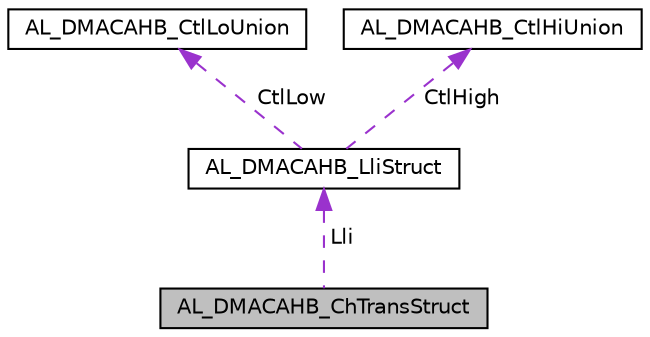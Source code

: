 digraph "AL_DMACAHB_ChTransStruct"
{
  edge [fontname="Helvetica",fontsize="10",labelfontname="Helvetica",labelfontsize="10"];
  node [fontname="Helvetica",fontsize="10",shape=record];
  Node1 [label="AL_DMACAHB_ChTransStruct",height=0.2,width=0.4,color="black", fillcolor="grey75", style="filled", fontcolor="black"];
  Node2 -> Node1 [dir="back",color="darkorchid3",fontsize="10",style="dashed",label=" Lli" ,fontname="Helvetica"];
  Node2 [label="AL_DMACAHB_LliStruct",height=0.2,width=0.4,color="black", fillcolor="white", style="filled",URL="$structAL__DMACAHB__LliStruct.html",tooltip="Dmac ahb link list item struct. "];
  Node3 -> Node2 [dir="back",color="darkorchid3",fontsize="10",style="dashed",label=" CtlLow" ,fontname="Helvetica"];
  Node3 [label="AL_DMACAHB_CtlLoUnion",height=0.2,width=0.4,color="black", fillcolor="white", style="filled",URL="$unionAL__DMACAHB__CtlLoUnion.html",tooltip="Dmac ahb control low register union. "];
  Node4 -> Node2 [dir="back",color="darkorchid3",fontsize="10",style="dashed",label=" CtlHigh" ,fontname="Helvetica"];
  Node4 [label="AL_DMACAHB_CtlHiUnion",height=0.2,width=0.4,color="black", fillcolor="white", style="filled",URL="$unionAL__DMACAHB__CtlHiUnion.html",tooltip="Dmac ahb control high register union. "];
}
